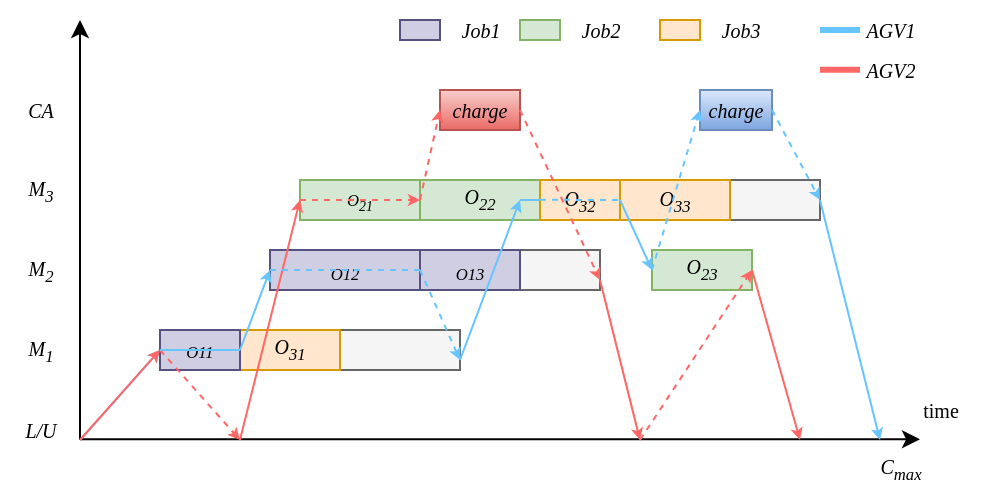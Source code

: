 <mxfile version="26.1.1">
  <diagram name="第 1 页" id="f98EoK7rW7siKFQOVWCd">
    <mxGraphModel dx="1052" dy="561" grid="1" gridSize="10" guides="1" tooltips="1" connect="1" arrows="1" fold="1" page="1" pageScale="1" pageWidth="827" pageHeight="1169" math="0" shadow="0">
      <root>
        <mxCell id="0" />
        <mxCell id="1" parent="0" />
        <mxCell id="36FHjXYVjh98xfuhPF-7-5" value="" style="rounded=0;whiteSpace=wrap;html=1;fontSize=10;fontFamily=Times New Roman;fontStyle=2;fillColor=#f5f5f5;strokeColor=#666666;fontColor=#333333;" vertex="1" parent="1">
          <mxGeometry x="525" y="470" width="45" height="20" as="geometry" />
        </mxCell>
        <mxCell id="36FHjXYVjh98xfuhPF-7-4" value="" style="rounded=0;whiteSpace=wrap;html=1;fontSize=10;fontFamily=Times New Roman;fontStyle=2;fillColor=#f5f5f5;strokeColor=#666666;fillStyle=solid;fontColor=#333333;" vertex="1" parent="1">
          <mxGeometry x="420" y="505" width="40" height="20" as="geometry" />
        </mxCell>
        <mxCell id="36FHjXYVjh98xfuhPF-7-2" value="" style="rounded=0;whiteSpace=wrap;html=1;fontFamily=Times New Roman;fontStyle=2;fontSize=10;fillColor=#f5f5f5;strokeColor=#666666;shadow=0;glass=0;fillStyle=auto;fontColor=#333333;" vertex="1" parent="1">
          <mxGeometry x="330" y="545" width="60" height="20" as="geometry" />
        </mxCell>
        <mxCell id="5JmAVNSWhE5RKQXvFqZS-1" value="" style="endArrow=classic;html=1;rounded=0;" parent="1" edge="1">
          <mxGeometry width="50" height="50" relative="1" as="geometry">
            <mxPoint x="200" y="599.67" as="sourcePoint" />
            <mxPoint x="620" y="599.67" as="targetPoint" />
          </mxGeometry>
        </mxCell>
        <mxCell id="5JmAVNSWhE5RKQXvFqZS-2" value="" style="endArrow=classic;html=1;rounded=0;" parent="1" edge="1">
          <mxGeometry width="50" height="50" relative="1" as="geometry">
            <mxPoint x="200" y="600" as="sourcePoint" />
            <mxPoint x="200" y="390" as="targetPoint" />
          </mxGeometry>
        </mxCell>
        <mxCell id="5JmAVNSWhE5RKQXvFqZS-5" value="&lt;font style=&quot;font-size: 10px;&quot; face=&quot;Times New Roman&quot;&gt;&lt;i&gt;L/U&lt;/i&gt;&lt;/font&gt;" style="text;html=1;align=center;verticalAlign=middle;resizable=0;points=[];autosize=1;strokeColor=none;fillColor=none;" parent="1" vertex="1">
          <mxGeometry x="160" y="580" width="40" height="30" as="geometry" />
        </mxCell>
        <mxCell id="5JmAVNSWhE5RKQXvFqZS-6" value="&lt;i style=&quot;font-family: &amp;quot;Times New Roman&amp;quot;; font-size: 10px;&quot;&gt;M&lt;sub&gt;1&lt;/sub&gt;&lt;/i&gt;" style="text;html=1;align=center;verticalAlign=middle;resizable=0;points=[];autosize=1;strokeColor=none;fillColor=none;" parent="1" vertex="1">
          <mxGeometry x="160" y="540" width="40" height="30" as="geometry" />
        </mxCell>
        <mxCell id="5JmAVNSWhE5RKQXvFqZS-7" value="&lt;i style=&quot;font-family: &amp;quot;Times New Roman&amp;quot;; font-size: 10px;&quot;&gt;M&lt;sub&gt;2&lt;/sub&gt;&lt;/i&gt;" style="text;html=1;align=center;verticalAlign=middle;resizable=0;points=[];autosize=1;strokeColor=none;fillColor=none;" parent="1" vertex="1">
          <mxGeometry x="160" y="500" width="40" height="30" as="geometry" />
        </mxCell>
        <mxCell id="5JmAVNSWhE5RKQXvFqZS-10" value="&lt;font face=&quot;Times New Roman&quot;&gt;&lt;span style=&quot;font-size: 10px;&quot;&gt;&lt;i&gt;CA&lt;/i&gt;&lt;/span&gt;&lt;/font&gt;" style="text;html=1;align=center;verticalAlign=middle;resizable=0;points=[];autosize=1;strokeColor=none;fillColor=none;" parent="1" vertex="1">
          <mxGeometry x="160" y="420" width="40" height="30" as="geometry" />
        </mxCell>
        <mxCell id="5JmAVNSWhE5RKQXvFqZS-12" value="&lt;span style=&quot;font-size: 8.333px;&quot;&gt;O&lt;sub&gt;21&lt;/sub&gt;&lt;/span&gt;" style="rounded=0;whiteSpace=wrap;html=1;fontSize=10;fontStyle=2;fontFamily=Times New Roman;fillColor=#d5e8d4;strokeColor=#82b366;" parent="1" vertex="1">
          <mxGeometry x="310" y="470" width="60" height="20" as="geometry" />
        </mxCell>
        <mxCell id="5JmAVNSWhE5RKQXvFqZS-13" value="&lt;sub&gt;&lt;span&gt;O&lt;/span&gt;12&lt;/sub&gt;" style="rounded=0;whiteSpace=wrap;html=1;fontSize=10;fontFamily=Times New Roman;fontStyle=2;fillColor=#d0cee2;strokeColor=#56517e;" parent="1" vertex="1">
          <mxGeometry x="295" y="505" width="75" height="20" as="geometry" />
        </mxCell>
        <mxCell id="5JmAVNSWhE5RKQXvFqZS-14" value="O&lt;sub&gt;22&lt;/sub&gt;" style="rounded=0;whiteSpace=wrap;html=1;fontSize=10;fontStyle=2;fontFamily=Times New Roman;fillColor=#d5e8d4;strokeColor=#82b366;" parent="1" vertex="1">
          <mxGeometry x="370" y="470" width="60" height="20" as="geometry" />
        </mxCell>
        <mxCell id="5JmAVNSWhE5RKQXvFqZS-15" value="&lt;font&gt;O&lt;sub&gt;31&lt;/sub&gt;&lt;/font&gt;" style="rounded=0;whiteSpace=wrap;html=1;fontFamily=Times New Roman;fillColor=#ffe6cc;strokeColor=#d79b00;fontStyle=2;fontSize=10;" parent="1" vertex="1">
          <mxGeometry x="280" y="545" width="50" height="20" as="geometry" />
        </mxCell>
        <mxCell id="5JmAVNSWhE5RKQXvFqZS-16" value="charge" style="rounded=0;whiteSpace=wrap;html=1;fontFamily=Times New Roman;fontStyle=2;fontSize=10;fillColor=#f8cecc;strokeColor=#b85450;gradientColor=#ea6b66;" parent="1" vertex="1">
          <mxGeometry x="380" y="425" width="40" height="20" as="geometry" />
        </mxCell>
        <mxCell id="5JmAVNSWhE5RKQXvFqZS-17" value="charge" style="rounded=0;whiteSpace=wrap;html=1;fontFamily=Times New Roman;fontStyle=2;fontSize=10;fillColor=#dae8fc;gradientColor=#7ea6e0;strokeColor=#6c8ebf;" parent="1" vertex="1">
          <mxGeometry x="510" y="425" width="36" height="20" as="geometry" />
        </mxCell>
        <mxCell id="5JmAVNSWhE5RKQXvFqZS-18" value="&lt;font style=&quot;font-size: 10px;&quot;&gt;&lt;i&gt;O&lt;sub style=&quot;&quot;&gt;32&lt;/sub&gt;&lt;/i&gt;&lt;/font&gt;" style="rounded=0;whiteSpace=wrap;html=1;fontFamily=Times New Roman;fillColor=#ffe6cc;strokeColor=#d79b00;" parent="1" vertex="1">
          <mxGeometry x="430" y="470" width="40" height="20" as="geometry" />
        </mxCell>
        <mxCell id="5JmAVNSWhE5RKQXvFqZS-20" value="" style="endArrow=classic;html=1;rounded=0;entryX=0;entryY=0.5;entryDx=0;entryDy=0;strokeColor=light-dark(#66c4ff, #004a4a);endSize=3;" parent="1" target="5JmAVNSWhE5RKQXvFqZS-19" edge="1">
          <mxGeometry width="50" height="50" relative="1" as="geometry">
            <mxPoint x="200" y="600" as="sourcePoint" />
            <mxPoint x="260" y="520" as="targetPoint" />
          </mxGeometry>
        </mxCell>
        <mxCell id="5JmAVNSWhE5RKQXvFqZS-46" value="" style="rounded=0;whiteSpace=wrap;html=1;fontSize=10;fontFamily=Times New Roman;fontStyle=2;fillColor=#d0cee2;strokeColor=#56517e;" parent="1" vertex="1">
          <mxGeometry x="360" y="390" width="20" height="10" as="geometry" />
        </mxCell>
        <mxCell id="5JmAVNSWhE5RKQXvFqZS-19" value="&lt;span style=&quot;font-size: 8.333px;&quot;&gt;O&lt;/span&gt;&lt;span style=&quot;font-size: 8.333px;&quot;&gt;11&lt;/span&gt;" style="rounded=0;whiteSpace=wrap;html=1;fontSize=10;fontFamily=Times New Roman;fontStyle=2;fillColor=#d0cee2;strokeColor=#56517e;" parent="1" vertex="1">
          <mxGeometry x="240" y="545" width="40" height="20" as="geometry" />
        </mxCell>
        <mxCell id="5JmAVNSWhE5RKQXvFqZS-47" value="" style="rounded=0;whiteSpace=wrap;html=1;fontSize=10;fontStyle=2;fontFamily=Times New Roman;fillColor=#d5e8d4;strokeColor=#82b366;" parent="1" vertex="1">
          <mxGeometry x="420" y="390" width="20" height="10" as="geometry" />
        </mxCell>
        <mxCell id="5JmAVNSWhE5RKQXvFqZS-48" value="" style="rounded=0;whiteSpace=wrap;html=1;fontFamily=Times New Roman;fillColor=#ffe6cc;strokeColor=#d79b00;" parent="1" vertex="1">
          <mxGeometry x="490" y="390" width="20" height="10" as="geometry" />
        </mxCell>
        <mxCell id="5JmAVNSWhE5RKQXvFqZS-49" value="" style="endArrow=none;html=1;rounded=0;strokeColor=light-dark(#66c4ff, #004a4a);jumpSize=6;endSize=3;startFill=0;strokeWidth=3;" parent="1" edge="1">
          <mxGeometry width="50" height="50" relative="1" as="geometry">
            <mxPoint x="570" y="395" as="sourcePoint" />
            <mxPoint x="590" y="395" as="targetPoint" />
          </mxGeometry>
        </mxCell>
        <mxCell id="5JmAVNSWhE5RKQXvFqZS-50" value="" style="endArrow=none;html=1;rounded=0;strokeColor=#FF6666;endSize=3;fillColor=#fad9d5;exitX=1;exitY=0.5;exitDx=0;exitDy=0;strokeWidth=3;startFill=0;" parent="1" edge="1">
          <mxGeometry width="50" height="50" relative="1" as="geometry">
            <mxPoint x="570" y="414.83" as="sourcePoint" />
            <mxPoint x="590" y="414.83" as="targetPoint" />
          </mxGeometry>
        </mxCell>
        <mxCell id="5JmAVNSWhE5RKQXvFqZS-51" value="AGV1" style="text;html=1;align=center;verticalAlign=middle;resizable=0;points=[];autosize=1;strokeColor=none;fillColor=none;fontSize=10;fontFamily=Times New Roman;fontStyle=2" parent="1" vertex="1">
          <mxGeometry x="580" y="380" width="50" height="30" as="geometry" />
        </mxCell>
        <mxCell id="5JmAVNSWhE5RKQXvFqZS-52" value="AGV2" style="text;html=1;align=center;verticalAlign=middle;resizable=0;points=[];autosize=1;strokeColor=none;fillColor=none;fontSize=10;fontFamily=Times New Roman;fontStyle=2" parent="1" vertex="1">
          <mxGeometry x="580" y="400" width="50" height="30" as="geometry" />
        </mxCell>
        <mxCell id="5JmAVNSWhE5RKQXvFqZS-53" value="Job1" style="text;html=1;align=center;verticalAlign=middle;resizable=0;points=[];autosize=1;strokeColor=none;fillColor=none;fontSize=10;fontFamily=Times New Roman;fontStyle=2" parent="1" vertex="1">
          <mxGeometry x="380" y="380" width="40" height="30" as="geometry" />
        </mxCell>
        <mxCell id="5JmAVNSWhE5RKQXvFqZS-54" value="Job2" style="text;html=1;align=center;verticalAlign=middle;resizable=0;points=[];autosize=1;strokeColor=none;fillColor=none;fontSize=10;fontFamily=Times New Roman;fontStyle=2" parent="1" vertex="1">
          <mxGeometry x="440" y="380" width="40" height="30" as="geometry" />
        </mxCell>
        <mxCell id="5JmAVNSWhE5RKQXvFqZS-55" value="Job3" style="text;html=1;align=center;verticalAlign=middle;resizable=0;points=[];autosize=1;strokeColor=none;fillColor=none;fontSize=10;fontFamily=Times New Roman;fontStyle=2" parent="1" vertex="1">
          <mxGeometry x="510" y="380" width="40" height="30" as="geometry" />
        </mxCell>
        <mxCell id="5JmAVNSWhE5RKQXvFqZS-56" value="" style="endArrow=classic;html=1;rounded=0;strokeColor=#FF6666;endSize=3;fillColor=#fad9d5;entryX=0;entryY=0.5;entryDx=0;entryDy=0;dashed=1;exitX=0;exitY=0.5;exitDx=0;exitDy=0;" parent="1" source="5JmAVNSWhE5RKQXvFqZS-14" target="5JmAVNSWhE5RKQXvFqZS-16" edge="1">
          <mxGeometry width="50" height="50" relative="1" as="geometry">
            <mxPoint x="250" y="475" as="sourcePoint" />
            <mxPoint x="280" y="355" as="targetPoint" />
          </mxGeometry>
        </mxCell>
        <mxCell id="5JmAVNSWhE5RKQXvFqZS-58" value="time" style="text;html=1;align=center;verticalAlign=middle;resizable=0;points=[];autosize=1;strokeColor=none;fillColor=none;fontSize=10;fontFamily=Times New Roman;fontStyle=0" parent="1" vertex="1">
          <mxGeometry x="610" y="570" width="40" height="30" as="geometry" />
        </mxCell>
        <mxCell id="5JmAVNSWhE5RKQXvFqZS-59" value="C&lt;sub&gt;max&lt;/sub&gt;" style="text;html=1;align=center;verticalAlign=middle;resizable=0;points=[];autosize=1;strokeColor=none;fillColor=none;fontSize=10;fontFamily=Times New Roman;fontStyle=2" parent="1" vertex="1">
          <mxGeometry x="590" y="600" width="40" height="30" as="geometry" />
        </mxCell>
        <mxCell id="2Y6IMP4lMpB6kWeqc4Rq-2" value="" style="endArrow=classic;html=1;rounded=0;strokeColor=#FF6666;endSize=3;fillColor=#fad9d5;entryX=0;entryY=0.5;entryDx=0;entryDy=0;" parent="1" target="5JmAVNSWhE5RKQXvFqZS-19" edge="1">
          <mxGeometry width="50" height="50" relative="1" as="geometry">
            <mxPoint x="200" y="600" as="sourcePoint" />
            <mxPoint x="240" y="560" as="targetPoint" />
          </mxGeometry>
        </mxCell>
        <mxCell id="2Y6IMP4lMpB6kWeqc4Rq-4" value="" style="endArrow=classic;html=1;rounded=0;strokeColor=light-dark(#66c4ff, #004a4a);jumpSize=6;endSize=3;entryX=0;entryY=0.5;entryDx=0;entryDy=0;exitX=1;exitY=0.5;exitDx=0;exitDy=0;" parent="1" source="5JmAVNSWhE5RKQXvFqZS-19" target="5JmAVNSWhE5RKQXvFqZS-13" edge="1">
          <mxGeometry width="50" height="50" relative="1" as="geometry">
            <mxPoint x="280" y="565" as="sourcePoint" />
            <mxPoint x="295" y="525" as="targetPoint" />
          </mxGeometry>
        </mxCell>
        <mxCell id="2Y6IMP4lMpB6kWeqc4Rq-8" value="" style="endArrow=classic;html=1;rounded=0;strokeColor=#FF6666;endSize=3;fillColor=#fad9d5;entryX=0;entryY=0.5;entryDx=0;entryDy=0;" parent="1" target="5JmAVNSWhE5RKQXvFqZS-12" edge="1">
          <mxGeometry width="50" height="50" relative="1" as="geometry">
            <mxPoint x="280" y="600" as="sourcePoint" />
            <mxPoint x="330" y="670" as="targetPoint" />
          </mxGeometry>
        </mxCell>
        <mxCell id="2Y6IMP4lMpB6kWeqc4Rq-9" value="&lt;i style=&quot;font-family: &amp;quot;Times New Roman&amp;quot;; font-size: 10px;&quot;&gt;M&lt;sub&gt;3&lt;/sub&gt;&lt;/i&gt;" style="text;html=1;align=center;verticalAlign=middle;resizable=0;points=[];autosize=1;strokeColor=none;fillColor=none;" parent="1" vertex="1">
          <mxGeometry x="160" y="460" width="40" height="30" as="geometry" />
        </mxCell>
        <mxCell id="2Y6IMP4lMpB6kWeqc4Rq-15" value="O&lt;sub&gt;23&lt;/sub&gt;" style="rounded=0;whiteSpace=wrap;html=1;fontSize=10;fontStyle=2;fontFamily=Times New Roman;fillColor=#d5e8d4;strokeColor=#82b366;" parent="1" vertex="1">
          <mxGeometry x="486" y="505" width="50" height="20" as="geometry" />
        </mxCell>
        <mxCell id="2Y6IMP4lMpB6kWeqc4Rq-16" value="&lt;font style=&quot;font-size: 10px;&quot;&gt;&lt;i&gt;O&lt;sub style=&quot;&quot;&gt;33&lt;/sub&gt;&lt;/i&gt;&lt;/font&gt;" style="rounded=0;whiteSpace=wrap;html=1;fontFamily=Times New Roman;fillColor=#ffe6cc;strokeColor=#d79b00;" parent="1" vertex="1">
          <mxGeometry x="470" y="470" width="55" height="20" as="geometry" />
        </mxCell>
        <mxCell id="2Y6IMP4lMpB6kWeqc4Rq-19" value="" style="endArrow=classic;html=1;rounded=0;strokeColor=#FF6666;endSize=3;fillColor=#fad9d5;dashed=1;exitX=0;exitY=0.5;exitDx=0;exitDy=0;" parent="1" source="5JmAVNSWhE5RKQXvFqZS-19" edge="1">
          <mxGeometry width="50" height="50" relative="1" as="geometry">
            <mxPoint x="235" y="585" as="sourcePoint" />
            <mxPoint x="280" y="600" as="targetPoint" />
          </mxGeometry>
        </mxCell>
        <mxCell id="2Y6IMP4lMpB6kWeqc4Rq-21" value="" style="endArrow=classic;html=1;rounded=0;strokeColor=#FF6666;endSize=3;fillColor=#fad9d5;" parent="1" edge="1">
          <mxGeometry width="50" height="50" relative="1" as="geometry">
            <mxPoint x="460" y="520" as="sourcePoint" />
            <mxPoint x="480" y="600" as="targetPoint" />
          </mxGeometry>
        </mxCell>
        <mxCell id="2Y6IMP4lMpB6kWeqc4Rq-25" value="" style="endArrow=classic;html=1;rounded=0;strokeColor=light-dark(#66c4ff, #004a4a);jumpSize=6;endSize=3;exitX=1;exitY=0.5;exitDx=0;exitDy=0;dashed=1;" parent="1" source="5JmAVNSWhE5RKQXvFqZS-17" edge="1">
          <mxGeometry width="50" height="50" relative="1" as="geometry">
            <mxPoint x="470" y="430" as="sourcePoint" />
            <mxPoint x="570" y="480" as="targetPoint" />
          </mxGeometry>
        </mxCell>
        <mxCell id="2Y6IMP4lMpB6kWeqc4Rq-17" value="&lt;sub&gt;&lt;span&gt;O&lt;/span&gt;13&lt;/sub&gt;" style="rounded=0;whiteSpace=wrap;html=1;fontSize=10;fontFamily=Times New Roman;fontStyle=2;fillColor=#d0cee2;strokeColor=#56517e;" parent="1" vertex="1">
          <mxGeometry x="370" y="505" width="50" height="20" as="geometry" />
        </mxCell>
        <mxCell id="2Y6IMP4lMpB6kWeqc4Rq-34" value="" style="endArrow=classic;html=1;rounded=0;strokeColor=#FF6666;endSize=3;fillColor=#fad9d5;dashed=1;entryX=1;entryY=0.5;entryDx=0;entryDy=0;" parent="1" target="2Y6IMP4lMpB6kWeqc4Rq-15" edge="1">
          <mxGeometry width="50" height="50" relative="1" as="geometry">
            <mxPoint x="480" y="600" as="sourcePoint" />
            <mxPoint x="500" y="560" as="targetPoint" />
          </mxGeometry>
        </mxCell>
        <mxCell id="2Y6IMP4lMpB6kWeqc4Rq-37" value="" style="endArrow=none;html=1;rounded=0;strokeColor=light-dark(#66c4ff, #004a4a);jumpSize=6;endSize=3;entryX=0;entryY=0.5;entryDx=0;entryDy=0;exitX=0;exitY=0.5;exitDx=0;exitDy=0;startFill=0;flowAnimation=0;" parent="1" source="5JmAVNSWhE5RKQXvFqZS-19" target="5JmAVNSWhE5RKQXvFqZS-15" edge="1">
          <mxGeometry width="50" height="50" relative="1" as="geometry">
            <mxPoint x="330" y="670" as="sourcePoint" />
            <mxPoint x="345" y="630" as="targetPoint" />
          </mxGeometry>
        </mxCell>
        <mxCell id="2Y6IMP4lMpB6kWeqc4Rq-35" value="" style="endArrow=classic;html=1;rounded=0;strokeColor=#FF6666;endSize=3;fillColor=#fad9d5;exitX=1;exitY=0.5;exitDx=0;exitDy=0;" parent="1" source="2Y6IMP4lMpB6kWeqc4Rq-15" edge="1">
          <mxGeometry width="50" height="50" relative="1" as="geometry">
            <mxPoint x="510" y="560" as="sourcePoint" />
            <mxPoint x="560" y="600" as="targetPoint" />
          </mxGeometry>
        </mxCell>
        <mxCell id="2Y6IMP4lMpB6kWeqc4Rq-40" value="" style="endArrow=classic;html=1;rounded=0;strokeColor=#FF6666;endSize=3;fillColor=#fad9d5;entryX=0;entryY=0.5;entryDx=0;entryDy=0;dashed=1;exitX=0;exitY=0.5;exitDx=0;exitDy=0;" parent="1" source="5JmAVNSWhE5RKQXvFqZS-12" target="5JmAVNSWhE5RKQXvFqZS-14" edge="1">
          <mxGeometry width="50" height="50" relative="1" as="geometry">
            <mxPoint x="380" y="490" as="sourcePoint" />
            <mxPoint x="390" y="445" as="targetPoint" />
          </mxGeometry>
        </mxCell>
        <mxCell id="2Y6IMP4lMpB6kWeqc4Rq-41" value="" style="endArrow=none;html=1;rounded=0;strokeColor=light-dark(#66c4ff, #004a4a);jumpSize=6;endSize=3;entryX=1;entryY=0.5;entryDx=0;entryDy=0;exitX=0;exitY=0.5;exitDx=0;exitDy=0;startFill=0;flowAnimation=0;dashed=1;" parent="1" source="5JmAVNSWhE5RKQXvFqZS-13" target="5JmAVNSWhE5RKQXvFqZS-13" edge="1">
          <mxGeometry width="50" height="50" relative="1" as="geometry">
            <mxPoint x="350" y="554.83" as="sourcePoint" />
            <mxPoint x="390" y="554.83" as="targetPoint" />
          </mxGeometry>
        </mxCell>
        <mxCell id="2Y6IMP4lMpB6kWeqc4Rq-42" value="" style="endArrow=classic;html=1;rounded=0;strokeColor=light-dark(#66c4ff, #004a4a);jumpSize=6;endSize=3;" parent="1" edge="1">
          <mxGeometry width="50" height="50" relative="1" as="geometry">
            <mxPoint x="390" y="560" as="sourcePoint" />
            <mxPoint x="420" y="480" as="targetPoint" />
          </mxGeometry>
        </mxCell>
        <mxCell id="2Y6IMP4lMpB6kWeqc4Rq-43" value="" style="endArrow=classic;html=1;rounded=0;strokeColor=light-dark(#66c4ff, #004a4a);jumpSize=6;endSize=3;exitX=1;exitY=0.5;exitDx=0;exitDy=0;dashed=1;" parent="1" source="5JmAVNSWhE5RKQXvFqZS-13" edge="1">
          <mxGeometry width="50" height="50" relative="1" as="geometry">
            <mxPoint x="336" y="555" as="sourcePoint" />
            <mxPoint x="390" y="560" as="targetPoint" />
          </mxGeometry>
        </mxCell>
        <mxCell id="2Y6IMP4lMpB6kWeqc4Rq-44" value="" style="endArrow=none;html=1;rounded=0;strokeColor=light-dark(#66c4ff, #004a4a);jumpSize=6;endSize=3;entryX=0;entryY=0.5;entryDx=0;entryDy=0;startFill=0;flowAnimation=0;exitX=0.833;exitY=0.5;exitDx=0;exitDy=0;exitPerimeter=0;" parent="1" source="5JmAVNSWhE5RKQXvFqZS-14" target="5JmAVNSWhE5RKQXvFqZS-18" edge="1">
          <mxGeometry width="50" height="50" relative="1" as="geometry">
            <mxPoint x="420" y="480" as="sourcePoint" />
            <mxPoint x="434" y="479.9" as="targetPoint" />
          </mxGeometry>
        </mxCell>
        <mxCell id="2Y6IMP4lMpB6kWeqc4Rq-45" value="" style="endArrow=none;html=1;rounded=0;strokeColor=light-dark(#66c4ff, #004a4a);jumpSize=6;endSize=3;entryX=1;entryY=0.5;entryDx=0;entryDy=0;startFill=0;flowAnimation=0;exitX=0.833;exitY=0.5;exitDx=0;exitDy=0;exitPerimeter=0;dashed=1;" parent="1" target="5JmAVNSWhE5RKQXvFqZS-18" edge="1">
          <mxGeometry width="50" height="50" relative="1" as="geometry">
            <mxPoint x="430" y="479.89" as="sourcePoint" />
            <mxPoint x="440" y="479.89" as="targetPoint" />
          </mxGeometry>
        </mxCell>
        <mxCell id="2Y6IMP4lMpB6kWeqc4Rq-46" value="" style="endArrow=classic;html=1;rounded=0;strokeColor=light-dark(#66c4ff, #004a4a);jumpSize=6;endSize=3;entryX=0;entryY=0.5;entryDx=0;entryDy=0;exitX=1;exitY=0.5;exitDx=0;exitDy=0;" parent="1" source="5JmAVNSWhE5RKQXvFqZS-18" target="2Y6IMP4lMpB6kWeqc4Rq-15" edge="1">
          <mxGeometry width="50" height="50" relative="1" as="geometry">
            <mxPoint x="450" y="440" as="sourcePoint" />
            <mxPoint x="430" y="490" as="targetPoint" />
          </mxGeometry>
        </mxCell>
        <mxCell id="2Y6IMP4lMpB6kWeqc4Rq-47" value="" style="endArrow=classic;html=1;rounded=0;strokeColor=#FF6666;endSize=3;fillColor=#fad9d5;dashed=1;exitX=1;exitY=0.5;exitDx=0;exitDy=0;" parent="1" source="5JmAVNSWhE5RKQXvFqZS-16" edge="1">
          <mxGeometry width="50" height="50" relative="1" as="geometry">
            <mxPoint x="480" y="610" as="sourcePoint" />
            <mxPoint x="460" y="520" as="targetPoint" />
          </mxGeometry>
        </mxCell>
        <mxCell id="2Y6IMP4lMpB6kWeqc4Rq-48" value="" style="endArrow=classic;html=1;rounded=0;strokeColor=light-dark(#66c4ff, #004a4a);jumpSize=6;endSize=3;" parent="1" edge="1">
          <mxGeometry width="50" height="50" relative="1" as="geometry">
            <mxPoint x="570" y="480" as="sourcePoint" />
            <mxPoint x="600" y="600" as="targetPoint" />
          </mxGeometry>
        </mxCell>
        <mxCell id="2Y6IMP4lMpB6kWeqc4Rq-49" value="" style="endArrow=classic;html=1;rounded=0;strokeColor=light-dark(#66c4ff, #004a4a);jumpSize=6;endSize=3;exitX=0;exitY=0.5;exitDx=0;exitDy=0;dashed=1;entryX=0;entryY=0.5;entryDx=0;entryDy=0;" parent="1" source="2Y6IMP4lMpB6kWeqc4Rq-15" target="5JmAVNSWhE5RKQXvFqZS-17" edge="1">
          <mxGeometry width="50" height="50" relative="1" as="geometry">
            <mxPoint x="571" y="445" as="sourcePoint" />
            <mxPoint x="620" y="500" as="targetPoint" />
          </mxGeometry>
        </mxCell>
      </root>
    </mxGraphModel>
  </diagram>
</mxfile>

